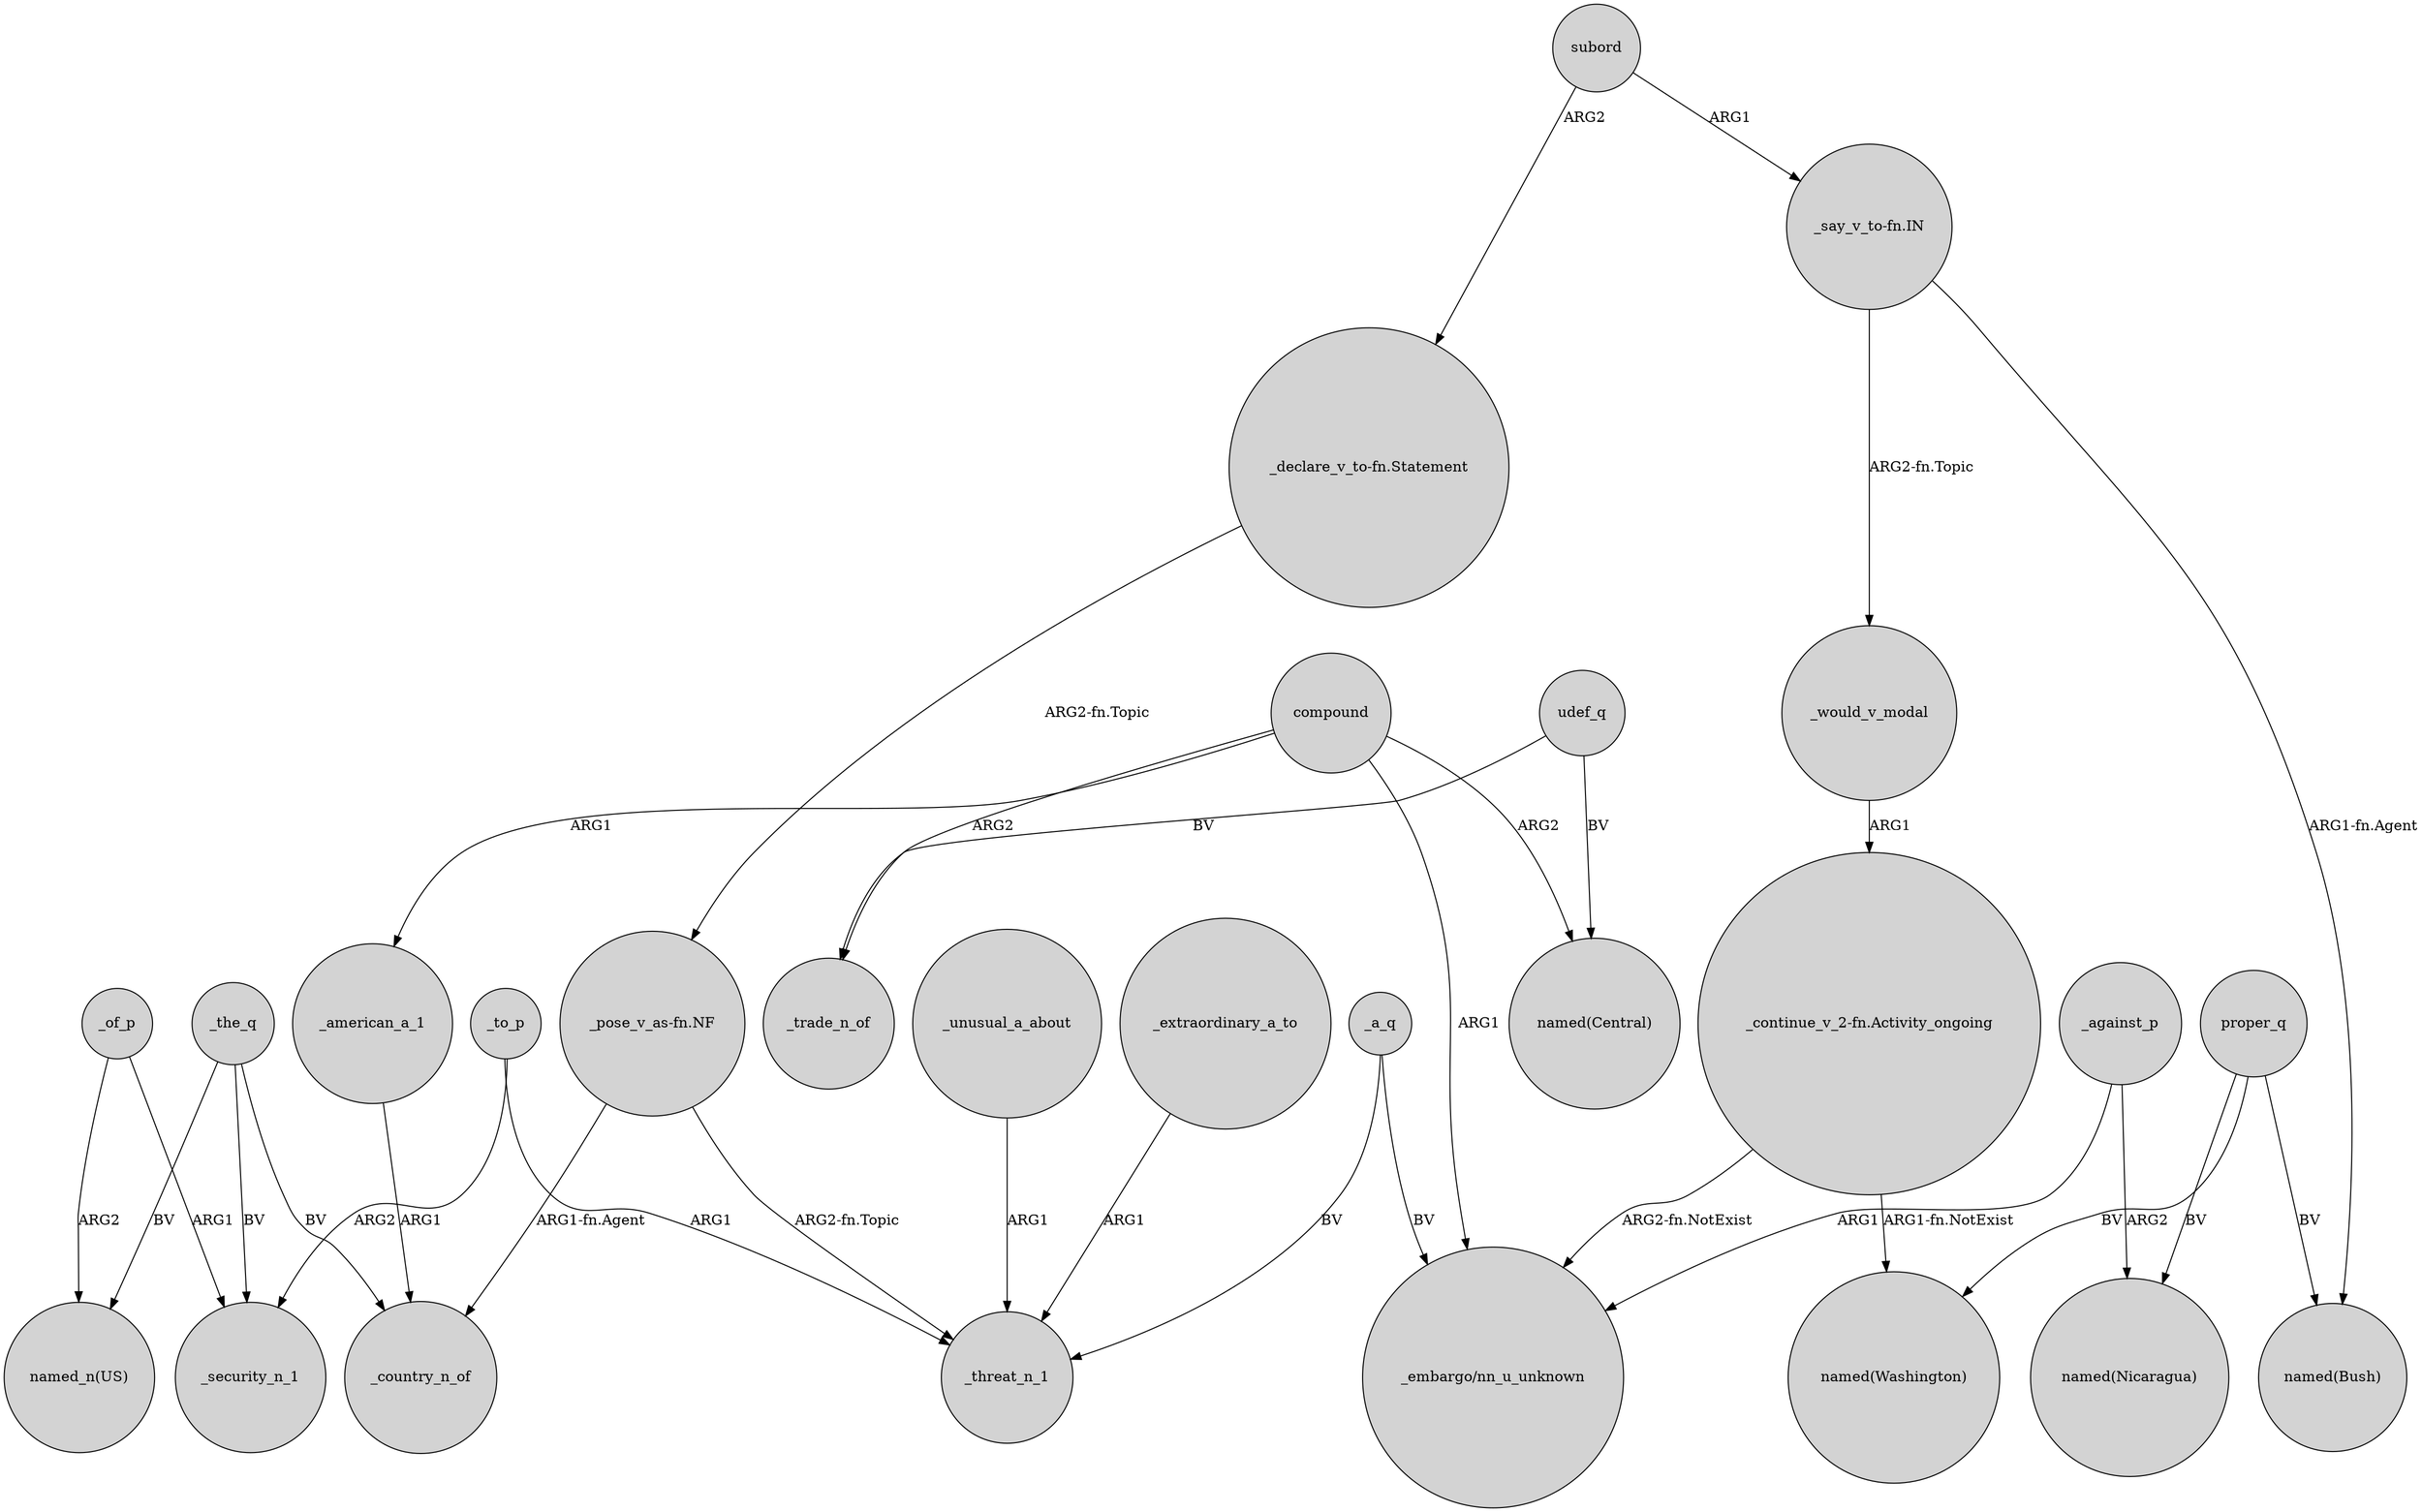 digraph {
	node [shape=circle style=filled]
	"_say_v_to-fn.IN" -> _would_v_modal [label="ARG2-fn.Topic"]
	udef_q -> _trade_n_of [label=BV]
	_a_q -> "_embargo/nn_u_unknown" [label=BV]
	_of_p -> "named_n(US)" [label=ARG2]
	compound -> "named(Central)" [label=ARG2]
	_a_q -> _threat_n_1 [label=BV]
	subord -> "_say_v_to-fn.IN" [label=ARG1]
	compound -> _american_a_1 [label=ARG1]
	_to_p -> _threat_n_1 [label=ARG1]
	"_declare_v_to-fn.Statement" -> "_pose_v_as-fn.NF" [label="ARG2-fn.Topic"]
	_the_q -> "named_n(US)" [label=BV]
	proper_q -> "named(Washington)" [label=BV]
	_to_p -> _security_n_1 [label=ARG2]
	_the_q -> _security_n_1 [label=BV]
	_the_q -> _country_n_of [label=BV]
	_extraordinary_a_to -> _threat_n_1 [label=ARG1]
	compound -> "_embargo/nn_u_unknown" [label=ARG1]
	"_pose_v_as-fn.NF" -> _threat_n_1 [label="ARG2-fn.Topic"]
	compound -> _trade_n_of [label=ARG2]
	_would_v_modal -> "_continue_v_2-fn.Activity_ongoing" [label=ARG1]
	_against_p -> "_embargo/nn_u_unknown" [label=ARG1]
	proper_q -> "named(Bush)" [label=BV]
	udef_q -> "named(Central)" [label=BV]
	"_pose_v_as-fn.NF" -> _country_n_of [label="ARG1-fn.Agent"]
	_unusual_a_about -> _threat_n_1 [label=ARG1]
	"_continue_v_2-fn.Activity_ongoing" -> "_embargo/nn_u_unknown" [label="ARG2-fn.NotExist"]
	proper_q -> "named(Nicaragua)" [label=BV]
	"_say_v_to-fn.IN" -> "named(Bush)" [label="ARG1-fn.Agent"]
	_of_p -> _security_n_1 [label=ARG1]
	subord -> "_declare_v_to-fn.Statement" [label=ARG2]
	_against_p -> "named(Nicaragua)" [label=ARG2]
	"_continue_v_2-fn.Activity_ongoing" -> "named(Washington)" [label="ARG1-fn.NotExist"]
	_american_a_1 -> _country_n_of [label=ARG1]
}
